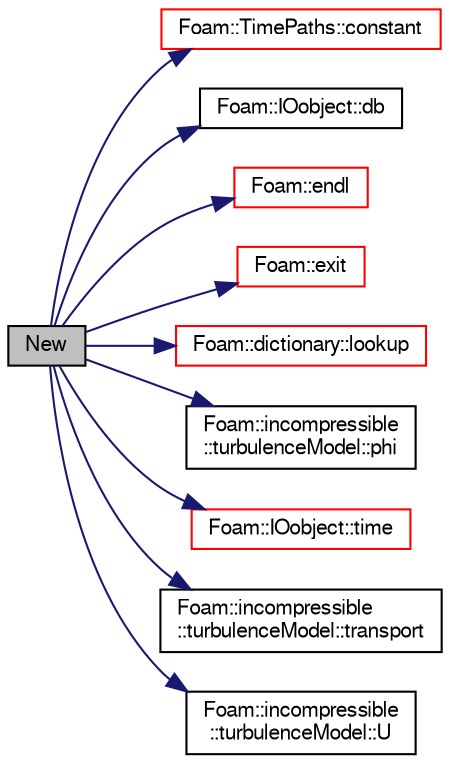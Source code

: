 digraph "New"
{
  bgcolor="transparent";
  edge [fontname="FreeSans",fontsize="10",labelfontname="FreeSans",labelfontsize="10"];
  node [fontname="FreeSans",fontsize="10",shape=record];
  rankdir="LR";
  Node340 [label="New",height=0.2,width=0.4,color="black", fillcolor="grey75", style="filled", fontcolor="black"];
  Node340 -> Node341 [color="midnightblue",fontsize="10",style="solid",fontname="FreeSans"];
  Node341 [label="Foam::TimePaths::constant",height=0.2,width=0.4,color="red",URL="$a26354.html#ab16cfc6e7be33ff5683a856ae077433c",tooltip="Return constant name. "];
  Node340 -> Node343 [color="midnightblue",fontsize="10",style="solid",fontname="FreeSans"];
  Node343 [label="Foam::IOobject::db",height=0.2,width=0.4,color="black",URL="$a26142.html#a65cc75d9f80b1df5c3184fb2274a97f1",tooltip="Return the local objectRegistry. "];
  Node340 -> Node344 [color="midnightblue",fontsize="10",style="solid",fontname="FreeSans"];
  Node344 [label="Foam::endl",height=0.2,width=0.4,color="red",URL="$a21124.html#a2db8fe02a0d3909e9351bb4275b23ce4",tooltip="Add newline and flush stream. "];
  Node340 -> Node346 [color="midnightblue",fontsize="10",style="solid",fontname="FreeSans"];
  Node346 [label="Foam::exit",height=0.2,width=0.4,color="red",URL="$a21124.html#a06ca7250d8e89caf05243ec094843642"];
  Node340 -> Node391 [color="midnightblue",fontsize="10",style="solid",fontname="FreeSans"];
  Node391 [label="Foam::dictionary::lookup",height=0.2,width=0.4,color="red",URL="$a26014.html#a6a0727fa523e48977e27348663def509",tooltip="Find and return an entry data stream. "];
  Node340 -> Node646 [color="midnightblue",fontsize="10",style="solid",fontname="FreeSans"];
  Node646 [label="Foam::incompressible\l::turbulenceModel::phi",height=0.2,width=0.4,color="black",URL="$a31102.html#afa376adc6cc59952d2f6f2ad38bba068",tooltip="Access function to flux field. "];
  Node340 -> Node596 [color="midnightblue",fontsize="10",style="solid",fontname="FreeSans"];
  Node596 [label="Foam::IOobject::time",height=0.2,width=0.4,color="red",URL="$a26142.html#a1ed86245b170b9f651f62650b1827500",tooltip="Return time. "];
  Node340 -> Node647 [color="midnightblue",fontsize="10",style="solid",fontname="FreeSans"];
  Node647 [label="Foam::incompressible\l::turbulenceModel::transport",height=0.2,width=0.4,color="black",URL="$a31102.html#a4e811486b6a6916756c1bb770e0d6b5a",tooltip="Access function to incompressible transport model. "];
  Node340 -> Node648 [color="midnightblue",fontsize="10",style="solid",fontname="FreeSans"];
  Node648 [label="Foam::incompressible\l::turbulenceModel::U",height=0.2,width=0.4,color="black",URL="$a31102.html#a536d168d7b335fe81f506f232b5b4872",tooltip="Access function to velocity field. "];
}
